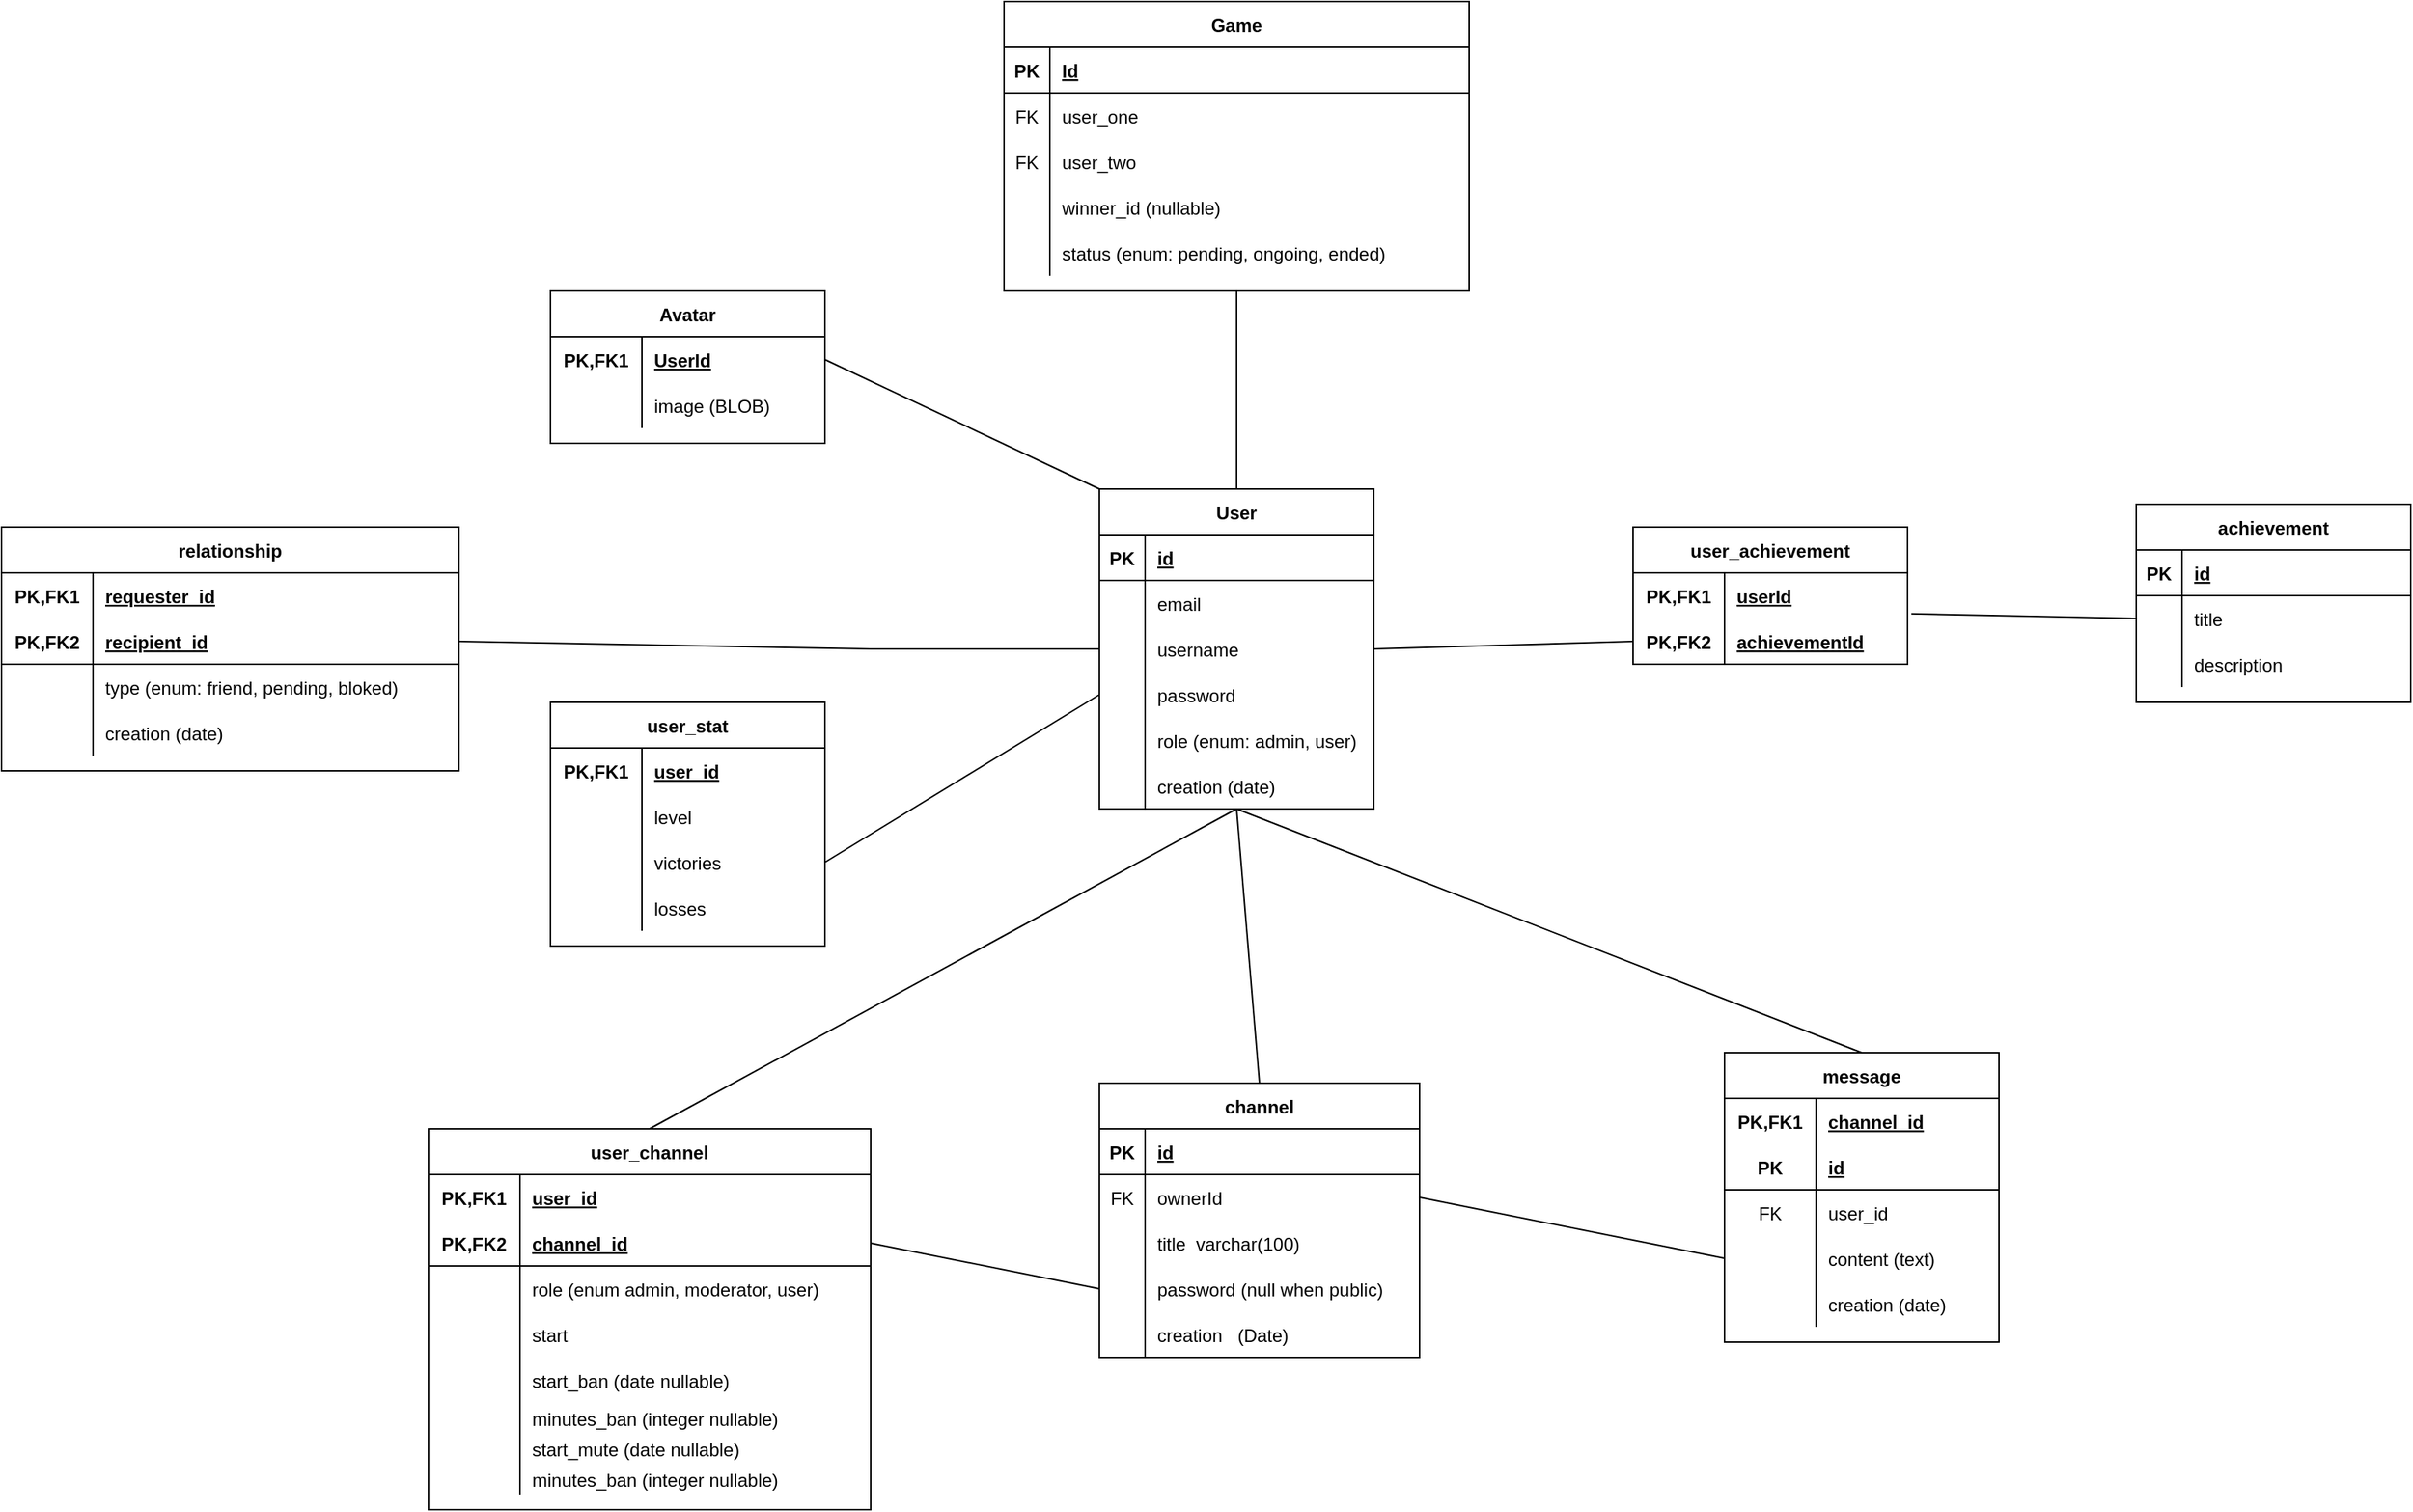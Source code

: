 <mxfile>
    <diagram id="RysTDXG4jlE5iRAqchQg" name="Schema Tables">
        <mxGraphModel dx="1294" dy="579" grid="1" gridSize="10" guides="0" tooltips="1" connect="1" arrows="1" fold="1" page="1" pageScale="1" pageWidth="850" pageHeight="1100" math="0" shadow="0">
            <root>
                <mxCell id="0"/>
                <mxCell id="1" parent="0"/>
                <mxCell id="2" value="User" style="shape=table;startSize=30;container=1;collapsible=1;childLayout=tableLayout;fixedRows=1;rowLines=0;fontStyle=1;align=center;resizeLast=1;" parent="1" vertex="1">
                    <mxGeometry x="-60" y="480" width="180" height="210" as="geometry">
                        <mxRectangle x="-60" y="480" width="60" height="30" as="alternateBounds"/>
                    </mxGeometry>
                </mxCell>
                <mxCell id="3" value="" style="shape=partialRectangle;collapsible=0;dropTarget=0;pointerEvents=0;fillColor=none;top=0;left=0;bottom=1;right=0;points=[[0,0.5],[1,0.5]];portConstraint=eastwest;" parent="2" vertex="1">
                    <mxGeometry y="30" width="180" height="30" as="geometry"/>
                </mxCell>
                <mxCell id="4" value="PK" style="shape=partialRectangle;connectable=0;fillColor=none;top=0;left=0;bottom=0;right=0;fontStyle=1;overflow=hidden;" parent="3" vertex="1">
                    <mxGeometry width="30" height="30" as="geometry"/>
                </mxCell>
                <mxCell id="5" value="id" style="shape=partialRectangle;connectable=0;fillColor=none;top=0;left=0;bottom=0;right=0;align=left;spacingLeft=6;fontStyle=5;overflow=hidden;" parent="3" vertex="1">
                    <mxGeometry x="30" width="150" height="30" as="geometry"/>
                </mxCell>
                <mxCell id="6" value="" style="shape=partialRectangle;collapsible=0;dropTarget=0;pointerEvents=0;fillColor=none;top=0;left=0;bottom=0;right=0;points=[[0,0.5],[1,0.5]];portConstraint=eastwest;" parent="2" vertex="1">
                    <mxGeometry y="60" width="180" height="30" as="geometry"/>
                </mxCell>
                <mxCell id="7" value="" style="shape=partialRectangle;connectable=0;fillColor=none;top=0;left=0;bottom=0;right=0;editable=1;overflow=hidden;" parent="6" vertex="1">
                    <mxGeometry width="30" height="30" as="geometry"/>
                </mxCell>
                <mxCell id="8" value="email" style="shape=partialRectangle;connectable=0;fillColor=none;top=0;left=0;bottom=0;right=0;align=left;spacingLeft=6;overflow=hidden;" parent="6" vertex="1">
                    <mxGeometry x="30" width="150" height="30" as="geometry"/>
                </mxCell>
                <mxCell id="9" value="" style="shape=partialRectangle;collapsible=0;dropTarget=0;pointerEvents=0;fillColor=none;top=0;left=0;bottom=0;right=0;points=[[0,0.5],[1,0.5]];portConstraint=eastwest;" parent="2" vertex="1">
                    <mxGeometry y="90" width="180" height="30" as="geometry"/>
                </mxCell>
                <mxCell id="10" value="" style="shape=partialRectangle;connectable=0;fillColor=none;top=0;left=0;bottom=0;right=0;editable=1;overflow=hidden;" parent="9" vertex="1">
                    <mxGeometry width="30" height="30" as="geometry"/>
                </mxCell>
                <mxCell id="11" value="username" style="shape=partialRectangle;connectable=0;fillColor=none;top=0;left=0;bottom=0;right=0;align=left;spacingLeft=6;overflow=hidden;" parent="9" vertex="1">
                    <mxGeometry x="30" width="150" height="30" as="geometry"/>
                </mxCell>
                <mxCell id="12" value="" style="shape=partialRectangle;collapsible=0;dropTarget=0;pointerEvents=0;fillColor=none;top=0;left=0;bottom=0;right=0;points=[[0,0.5],[1,0.5]];portConstraint=eastwest;" parent="2" vertex="1">
                    <mxGeometry y="120" width="180" height="30" as="geometry"/>
                </mxCell>
                <mxCell id="13" value="" style="shape=partialRectangle;connectable=0;fillColor=none;top=0;left=0;bottom=0;right=0;editable=1;overflow=hidden;" parent="12" vertex="1">
                    <mxGeometry width="30" height="30" as="geometry"/>
                </mxCell>
                <mxCell id="14" value="password" style="shape=partialRectangle;connectable=0;fillColor=none;top=0;left=0;bottom=0;right=0;align=left;spacingLeft=6;overflow=hidden;" parent="12" vertex="1">
                    <mxGeometry x="30" width="150" height="30" as="geometry"/>
                </mxCell>
                <mxCell id="269" style="shape=partialRectangle;collapsible=0;dropTarget=0;pointerEvents=0;fillColor=none;top=0;left=0;bottom=0;right=0;points=[[0,0.5],[1,0.5]];portConstraint=eastwest;" parent="2" vertex="1">
                    <mxGeometry y="150" width="180" height="30" as="geometry"/>
                </mxCell>
                <mxCell id="270" style="shape=partialRectangle;connectable=0;fillColor=none;top=0;left=0;bottom=0;right=0;editable=1;overflow=hidden;" parent="269" vertex="1">
                    <mxGeometry width="30" height="30" as="geometry"/>
                </mxCell>
                <mxCell id="271" value="role (enum: admin, user)" style="shape=partialRectangle;connectable=0;fillColor=none;top=0;left=0;bottom=0;right=0;align=left;spacingLeft=6;overflow=hidden;" parent="269" vertex="1">
                    <mxGeometry x="30" width="150" height="30" as="geometry"/>
                </mxCell>
                <mxCell id="335" style="shape=partialRectangle;collapsible=0;dropTarget=0;pointerEvents=0;fillColor=none;top=0;left=0;bottom=0;right=0;points=[[0,0.5],[1,0.5]];portConstraint=eastwest;" parent="2" vertex="1">
                    <mxGeometry y="180" width="180" height="30" as="geometry"/>
                </mxCell>
                <mxCell id="336" style="shape=partialRectangle;connectable=0;fillColor=none;top=0;left=0;bottom=0;right=0;editable=1;overflow=hidden;" parent="335" vertex="1">
                    <mxGeometry width="30" height="30" as="geometry"/>
                </mxCell>
                <mxCell id="337" value="creation (date)" style="shape=partialRectangle;connectable=0;fillColor=none;top=0;left=0;bottom=0;right=0;align=left;spacingLeft=6;overflow=hidden;" parent="335" vertex="1">
                    <mxGeometry x="30" width="150" height="30" as="geometry"/>
                </mxCell>
                <mxCell id="41" value="user_achievement" style="shape=table;startSize=30;container=1;collapsible=1;childLayout=tableLayout;fixedRows=1;rowLines=0;fontStyle=1;align=center;resizeLast=1;" parent="1" vertex="1">
                    <mxGeometry x="290" y="505" width="180" height="90" as="geometry"/>
                </mxCell>
                <mxCell id="42" value="" style="shape=partialRectangle;collapsible=0;dropTarget=0;pointerEvents=0;fillColor=none;top=0;left=0;bottom=0;right=0;points=[[0,0.5],[1,0.5]];portConstraint=eastwest;" parent="41" vertex="1">
                    <mxGeometry y="30" width="180" height="30" as="geometry"/>
                </mxCell>
                <mxCell id="43" value="PK,FK1" style="shape=partialRectangle;connectable=0;fillColor=none;top=0;left=0;bottom=0;right=0;fontStyle=1;overflow=hidden;" parent="42" vertex="1">
                    <mxGeometry width="60" height="30" as="geometry"/>
                </mxCell>
                <mxCell id="44" value="userId" style="shape=partialRectangle;connectable=0;fillColor=none;top=0;left=0;bottom=0;right=0;align=left;spacingLeft=6;fontStyle=5;overflow=hidden;" parent="42" vertex="1">
                    <mxGeometry x="60" width="120" height="30" as="geometry"/>
                </mxCell>
                <mxCell id="45" value="" style="shape=partialRectangle;collapsible=0;dropTarget=0;pointerEvents=0;fillColor=none;top=0;left=0;bottom=1;right=0;points=[[0,0.5],[1,0.5]];portConstraint=eastwest;" parent="41" vertex="1">
                    <mxGeometry y="60" width="180" height="30" as="geometry"/>
                </mxCell>
                <mxCell id="46" value="PK,FK2" style="shape=partialRectangle;connectable=0;fillColor=none;top=0;left=0;bottom=0;right=0;fontStyle=1;overflow=hidden;" parent="45" vertex="1">
                    <mxGeometry width="60" height="30" as="geometry"/>
                </mxCell>
                <mxCell id="47" value="achievementId" style="shape=partialRectangle;connectable=0;fillColor=none;top=0;left=0;bottom=0;right=0;align=left;spacingLeft=6;fontStyle=5;overflow=hidden;" parent="45" vertex="1">
                    <mxGeometry x="60" width="120" height="30" as="geometry"/>
                </mxCell>
                <mxCell id="54" value="achievement" style="shape=table;startSize=30;container=1;collapsible=1;childLayout=tableLayout;fixedRows=1;rowLines=0;fontStyle=1;align=center;resizeLast=1;" parent="1" vertex="1">
                    <mxGeometry x="620" y="490" width="180" height="130" as="geometry"/>
                </mxCell>
                <mxCell id="55" value="" style="shape=partialRectangle;collapsible=0;dropTarget=0;pointerEvents=0;fillColor=none;top=0;left=0;bottom=1;right=0;points=[[0,0.5],[1,0.5]];portConstraint=eastwest;" parent="54" vertex="1">
                    <mxGeometry y="30" width="180" height="30" as="geometry"/>
                </mxCell>
                <mxCell id="56" value="PK" style="shape=partialRectangle;connectable=0;fillColor=none;top=0;left=0;bottom=0;right=0;fontStyle=1;overflow=hidden;" parent="55" vertex="1">
                    <mxGeometry width="30" height="30" as="geometry"/>
                </mxCell>
                <mxCell id="57" value="id" style="shape=partialRectangle;connectable=0;fillColor=none;top=0;left=0;bottom=0;right=0;align=left;spacingLeft=6;fontStyle=5;overflow=hidden;" parent="55" vertex="1">
                    <mxGeometry x="30" width="150" height="30" as="geometry"/>
                </mxCell>
                <mxCell id="58" value="" style="shape=partialRectangle;collapsible=0;dropTarget=0;pointerEvents=0;fillColor=none;top=0;left=0;bottom=0;right=0;points=[[0,0.5],[1,0.5]];portConstraint=eastwest;" parent="54" vertex="1">
                    <mxGeometry y="60" width="180" height="30" as="geometry"/>
                </mxCell>
                <mxCell id="59" value="" style="shape=partialRectangle;connectable=0;fillColor=none;top=0;left=0;bottom=0;right=0;editable=1;overflow=hidden;" parent="58" vertex="1">
                    <mxGeometry width="30" height="30" as="geometry"/>
                </mxCell>
                <mxCell id="60" value="title" style="shape=partialRectangle;connectable=0;fillColor=none;top=0;left=0;bottom=0;right=0;align=left;spacingLeft=6;overflow=hidden;" parent="58" vertex="1">
                    <mxGeometry x="30" width="150" height="30" as="geometry"/>
                </mxCell>
                <mxCell id="61" value="" style="shape=partialRectangle;collapsible=0;dropTarget=0;pointerEvents=0;fillColor=none;top=0;left=0;bottom=0;right=0;points=[[0,0.5],[1,0.5]];portConstraint=eastwest;" parent="54" vertex="1">
                    <mxGeometry y="90" width="180" height="30" as="geometry"/>
                </mxCell>
                <mxCell id="62" value="" style="shape=partialRectangle;connectable=0;fillColor=none;top=0;left=0;bottom=0;right=0;editable=1;overflow=hidden;" parent="61" vertex="1">
                    <mxGeometry width="30" height="30" as="geometry"/>
                </mxCell>
                <mxCell id="63" value="description" style="shape=partialRectangle;connectable=0;fillColor=none;top=0;left=0;bottom=0;right=0;align=left;spacingLeft=6;overflow=hidden;" parent="61" vertex="1">
                    <mxGeometry x="30" width="150" height="30" as="geometry"/>
                </mxCell>
                <mxCell id="67" value="" style="endArrow=none;html=1;rounded=0;exitX=1;exitY=0.5;exitDx=0;exitDy=0;entryX=0;entryY=0.5;entryDx=0;entryDy=0;" parent="1" source="9" target="45" edge="1">
                    <mxGeometry relative="1" as="geometry">
                        <mxPoint x="310" y="400" as="sourcePoint"/>
                        <mxPoint x="470" y="400" as="targetPoint"/>
                    </mxGeometry>
                </mxCell>
                <mxCell id="69" value="" style="endArrow=none;html=1;rounded=0;exitX=0;exitY=0.5;exitDx=0;exitDy=0;entryX=1.014;entryY=-0.105;entryDx=0;entryDy=0;entryPerimeter=0;" parent="1" source="58" target="45" edge="1">
                    <mxGeometry relative="1" as="geometry">
                        <mxPoint x="310" y="400" as="sourcePoint"/>
                        <mxPoint x="470" y="400" as="targetPoint"/>
                    </mxGeometry>
                </mxCell>
                <mxCell id="70" value="relationship" style="shape=table;startSize=30;container=1;collapsible=1;childLayout=tableLayout;fixedRows=1;rowLines=0;fontStyle=1;align=center;resizeLast=1;" parent="1" vertex="1">
                    <mxGeometry x="-780" y="505" width="300" height="160" as="geometry"/>
                </mxCell>
                <mxCell id="71" value="" style="shape=partialRectangle;collapsible=0;dropTarget=0;pointerEvents=0;fillColor=none;top=0;left=0;bottom=0;right=0;points=[[0,0.5],[1,0.5]];portConstraint=eastwest;" parent="70" vertex="1">
                    <mxGeometry y="30" width="300" height="30" as="geometry"/>
                </mxCell>
                <mxCell id="72" value="PK,FK1" style="shape=partialRectangle;connectable=0;fillColor=none;top=0;left=0;bottom=0;right=0;fontStyle=1;overflow=hidden;" parent="71" vertex="1">
                    <mxGeometry width="60" height="30" as="geometry"/>
                </mxCell>
                <mxCell id="73" value="requester_id" style="shape=partialRectangle;connectable=0;fillColor=none;top=0;left=0;bottom=0;right=0;align=left;spacingLeft=6;fontStyle=5;overflow=hidden;" parent="71" vertex="1">
                    <mxGeometry x="60" width="240" height="30" as="geometry"/>
                </mxCell>
                <mxCell id="74" value="" style="shape=partialRectangle;collapsible=0;dropTarget=0;pointerEvents=0;fillColor=none;top=0;left=0;bottom=1;right=0;points=[[0,0.5],[1,0.5]];portConstraint=eastwest;" parent="70" vertex="1">
                    <mxGeometry y="60" width="300" height="30" as="geometry"/>
                </mxCell>
                <mxCell id="75" value="PK,FK2" style="shape=partialRectangle;connectable=0;fillColor=none;top=0;left=0;bottom=0;right=0;fontStyle=1;overflow=hidden;" parent="74" vertex="1">
                    <mxGeometry width="60" height="30" as="geometry"/>
                </mxCell>
                <mxCell id="76" value="recipient_id" style="shape=partialRectangle;connectable=0;fillColor=none;top=0;left=0;bottom=0;right=0;align=left;spacingLeft=6;fontStyle=5;overflow=hidden;" parent="74" vertex="1">
                    <mxGeometry x="60" width="240" height="30" as="geometry"/>
                </mxCell>
                <mxCell id="80" value="" style="shape=partialRectangle;collapsible=0;dropTarget=0;pointerEvents=0;fillColor=none;top=0;left=0;bottom=0;right=0;points=[[0,0.5],[1,0.5]];portConstraint=eastwest;" parent="70" vertex="1">
                    <mxGeometry y="90" width="300" height="30" as="geometry"/>
                </mxCell>
                <mxCell id="81" value="" style="shape=partialRectangle;connectable=0;fillColor=none;top=0;left=0;bottom=0;right=0;editable=1;overflow=hidden;" parent="80" vertex="1">
                    <mxGeometry width="60" height="30" as="geometry"/>
                </mxCell>
                <mxCell id="82" value="type (enum: friend, pending, bloked)" style="shape=partialRectangle;connectable=0;fillColor=none;top=0;left=0;bottom=0;right=0;align=left;spacingLeft=6;overflow=hidden;" parent="80" vertex="1">
                    <mxGeometry x="60" width="240" height="30" as="geometry"/>
                </mxCell>
                <mxCell id="338" style="shape=partialRectangle;collapsible=0;dropTarget=0;pointerEvents=0;fillColor=none;top=0;left=0;bottom=0;right=0;points=[[0,0.5],[1,0.5]];portConstraint=eastwest;" parent="70" vertex="1">
                    <mxGeometry y="120" width="300" height="30" as="geometry"/>
                </mxCell>
                <mxCell id="339" style="shape=partialRectangle;connectable=0;fillColor=none;top=0;left=0;bottom=0;right=0;editable=1;overflow=hidden;" parent="338" vertex="1">
                    <mxGeometry width="60" height="30" as="geometry"/>
                </mxCell>
                <mxCell id="340" value="creation (date)" style="shape=partialRectangle;connectable=0;fillColor=none;top=0;left=0;bottom=0;right=0;align=left;spacingLeft=6;overflow=hidden;" parent="338" vertex="1">
                    <mxGeometry x="60" width="240" height="30" as="geometry"/>
                </mxCell>
                <mxCell id="103" value="" style="endArrow=none;html=1;rounded=0;exitX=0;exitY=0.5;exitDx=0;exitDy=0;entryX=1;entryY=0.5;entryDx=0;entryDy=0;" parent="1" source="9" target="74" edge="1">
                    <mxGeometry relative="1" as="geometry">
                        <mxPoint x="310" y="260" as="sourcePoint"/>
                        <mxPoint x="470" y="260" as="targetPoint"/>
                        <Array as="points">
                            <mxPoint x="-210" y="585"/>
                        </Array>
                    </mxGeometry>
                </mxCell>
                <mxCell id="104" value="channel" style="shape=table;startSize=30;container=1;collapsible=1;childLayout=tableLayout;fixedRows=1;rowLines=0;fontStyle=1;align=center;resizeLast=1;" parent="1" vertex="1">
                    <mxGeometry x="-60" y="870" width="210" height="180" as="geometry"/>
                </mxCell>
                <mxCell id="105" value="" style="shape=partialRectangle;collapsible=0;dropTarget=0;pointerEvents=0;fillColor=none;top=0;left=0;bottom=1;right=0;points=[[0,0.5],[1,0.5]];portConstraint=eastwest;" parent="104" vertex="1">
                    <mxGeometry y="30" width="210" height="30" as="geometry"/>
                </mxCell>
                <mxCell id="106" value="PK" style="shape=partialRectangle;connectable=0;fillColor=none;top=0;left=0;bottom=0;right=0;fontStyle=1;overflow=hidden;" parent="105" vertex="1">
                    <mxGeometry width="30" height="30" as="geometry"/>
                </mxCell>
                <mxCell id="107" value="id" style="shape=partialRectangle;connectable=0;fillColor=none;top=0;left=0;bottom=0;right=0;align=left;spacingLeft=6;fontStyle=5;overflow=hidden;" parent="105" vertex="1">
                    <mxGeometry x="30" width="180" height="30" as="geometry"/>
                </mxCell>
                <mxCell id="108" value="" style="shape=partialRectangle;collapsible=0;dropTarget=0;pointerEvents=0;fillColor=none;top=0;left=0;bottom=0;right=0;points=[[0,0.5],[1,0.5]];portConstraint=eastwest;" parent="104" vertex="1">
                    <mxGeometry y="60" width="210" height="30" as="geometry"/>
                </mxCell>
                <mxCell id="109" value="FK" style="shape=partialRectangle;connectable=0;fillColor=none;top=0;left=0;bottom=0;right=0;editable=1;overflow=hidden;" parent="108" vertex="1">
                    <mxGeometry width="30" height="30" as="geometry"/>
                </mxCell>
                <mxCell id="110" value="ownerId" style="shape=partialRectangle;connectable=0;fillColor=none;top=0;left=0;bottom=0;right=0;align=left;spacingLeft=6;overflow=hidden;" parent="108" vertex="1">
                    <mxGeometry x="30" width="180" height="30" as="geometry"/>
                </mxCell>
                <mxCell id="368" style="shape=partialRectangle;collapsible=0;dropTarget=0;pointerEvents=0;fillColor=none;top=0;left=0;bottom=0;right=0;points=[[0,0.5],[1,0.5]];portConstraint=eastwest;" parent="104" vertex="1">
                    <mxGeometry y="90" width="210" height="30" as="geometry"/>
                </mxCell>
                <mxCell id="369" style="shape=partialRectangle;connectable=0;fillColor=none;top=0;left=0;bottom=0;right=0;editable=1;overflow=hidden;" parent="368" vertex="1">
                    <mxGeometry width="30" height="30" as="geometry"/>
                </mxCell>
                <mxCell id="370" value="title  varchar(100)" style="shape=partialRectangle;connectable=0;fillColor=none;top=0;left=0;bottom=0;right=0;align=left;spacingLeft=6;overflow=hidden;" parent="368" vertex="1">
                    <mxGeometry x="30" width="180" height="30" as="geometry"/>
                </mxCell>
                <mxCell id="114" value="" style="shape=partialRectangle;collapsible=0;dropTarget=0;pointerEvents=0;fillColor=none;top=0;left=0;bottom=0;right=0;points=[[0,0.5],[1,0.5]];portConstraint=eastwest;" parent="104" vertex="1">
                    <mxGeometry y="120" width="210" height="30" as="geometry"/>
                </mxCell>
                <mxCell id="115" value="" style="shape=partialRectangle;connectable=0;fillColor=none;top=0;left=0;bottom=0;right=0;editable=1;overflow=hidden;" parent="114" vertex="1">
                    <mxGeometry width="30" height="30" as="geometry"/>
                </mxCell>
                <mxCell id="116" value="password (null when public)" style="shape=partialRectangle;connectable=0;fillColor=none;top=0;left=0;bottom=0;right=0;align=left;spacingLeft=6;overflow=hidden;" parent="114" vertex="1">
                    <mxGeometry x="30" width="180" height="30" as="geometry"/>
                </mxCell>
                <mxCell id="117" style="shape=partialRectangle;collapsible=0;dropTarget=0;pointerEvents=0;fillColor=none;top=0;left=0;bottom=0;right=0;points=[[0,0.5],[1,0.5]];portConstraint=eastwest;" parent="104" vertex="1">
                    <mxGeometry y="150" width="210" height="30" as="geometry"/>
                </mxCell>
                <mxCell id="118" style="shape=partialRectangle;connectable=0;fillColor=none;top=0;left=0;bottom=0;right=0;editable=1;overflow=hidden;" parent="117" vertex="1">
                    <mxGeometry width="30" height="30" as="geometry"/>
                </mxCell>
                <mxCell id="119" value="creation   (Date)" style="shape=partialRectangle;connectable=0;fillColor=none;top=0;left=0;bottom=0;right=0;align=left;spacingLeft=6;overflow=hidden;" parent="117" vertex="1">
                    <mxGeometry x="30" width="180" height="30" as="geometry"/>
                </mxCell>
                <mxCell id="120" value="" style="endArrow=none;html=1;rounded=0;exitX=0.5;exitY=1;exitDx=0;exitDy=0;entryX=0.5;entryY=0;entryDx=0;entryDy=0;" parent="1" source="2" target="104" edge="1">
                    <mxGeometry relative="1" as="geometry">
                        <mxPoint x="120" y="300" as="sourcePoint"/>
                        <mxPoint x="260" y="380" as="targetPoint"/>
                    </mxGeometry>
                </mxCell>
                <mxCell id="135" value="Game" style="shape=table;startSize=30;container=1;collapsible=1;childLayout=tableLayout;fixedRows=1;rowLines=0;fontStyle=1;align=center;resizeLast=1;" parent="1" vertex="1">
                    <mxGeometry x="-122.5" y="160" width="305" height="190" as="geometry"/>
                </mxCell>
                <mxCell id="136" value="" style="shape=partialRectangle;collapsible=0;dropTarget=0;pointerEvents=0;fillColor=none;top=0;left=0;bottom=1;right=0;points=[[0,0.5],[1,0.5]];portConstraint=eastwest;" parent="135" vertex="1">
                    <mxGeometry y="30" width="305" height="30" as="geometry"/>
                </mxCell>
                <mxCell id="137" value="PK" style="shape=partialRectangle;connectable=0;fillColor=none;top=0;left=0;bottom=0;right=0;fontStyle=1;overflow=hidden;" parent="136" vertex="1">
                    <mxGeometry width="30" height="30" as="geometry"/>
                </mxCell>
                <mxCell id="138" value="Id" style="shape=partialRectangle;connectable=0;fillColor=none;top=0;left=0;bottom=0;right=0;align=left;spacingLeft=6;fontStyle=5;overflow=hidden;" parent="136" vertex="1">
                    <mxGeometry x="30" width="275" height="30" as="geometry"/>
                </mxCell>
                <mxCell id="139" value="" style="shape=partialRectangle;collapsible=0;dropTarget=0;pointerEvents=0;fillColor=none;top=0;left=0;bottom=0;right=0;points=[[0,0.5],[1,0.5]];portConstraint=eastwest;" parent="135" vertex="1">
                    <mxGeometry y="60" width="305" height="30" as="geometry"/>
                </mxCell>
                <mxCell id="140" value="FK" style="shape=partialRectangle;connectable=0;fillColor=none;top=0;left=0;bottom=0;right=0;editable=1;overflow=hidden;" parent="139" vertex="1">
                    <mxGeometry width="30" height="30" as="geometry"/>
                </mxCell>
                <mxCell id="141" value="user_one" style="shape=partialRectangle;connectable=0;fillColor=none;top=0;left=0;bottom=0;right=0;align=left;spacingLeft=6;overflow=hidden;" parent="139" vertex="1">
                    <mxGeometry x="30" width="275" height="30" as="geometry"/>
                </mxCell>
                <mxCell id="142" value="" style="shape=partialRectangle;collapsible=0;dropTarget=0;pointerEvents=0;fillColor=none;top=0;left=0;bottom=0;right=0;points=[[0,0.5],[1,0.5]];portConstraint=eastwest;" parent="135" vertex="1">
                    <mxGeometry y="90" width="305" height="30" as="geometry"/>
                </mxCell>
                <mxCell id="143" value="FK" style="shape=partialRectangle;connectable=0;fillColor=none;top=0;left=0;bottom=0;right=0;editable=1;overflow=hidden;" parent="142" vertex="1">
                    <mxGeometry width="30" height="30" as="geometry"/>
                </mxCell>
                <mxCell id="144" value="user_two" style="shape=partialRectangle;connectable=0;fillColor=none;top=0;left=0;bottom=0;right=0;align=left;spacingLeft=6;overflow=hidden;" parent="142" vertex="1">
                    <mxGeometry x="30" width="275" height="30" as="geometry"/>
                </mxCell>
                <mxCell id="145" value="" style="shape=partialRectangle;collapsible=0;dropTarget=0;pointerEvents=0;fillColor=none;top=0;left=0;bottom=0;right=0;points=[[0,0.5],[1,0.5]];portConstraint=eastwest;" parent="135" vertex="1">
                    <mxGeometry y="120" width="305" height="30" as="geometry"/>
                </mxCell>
                <mxCell id="146" value="" style="shape=partialRectangle;connectable=0;fillColor=none;top=0;left=0;bottom=0;right=0;editable=1;overflow=hidden;" parent="145" vertex="1">
                    <mxGeometry width="30" height="30" as="geometry"/>
                </mxCell>
                <mxCell id="147" value="winner_id (nullable)" style="shape=partialRectangle;connectable=0;fillColor=none;top=0;left=0;bottom=0;right=0;align=left;spacingLeft=6;overflow=hidden;" parent="145" vertex="1">
                    <mxGeometry x="30" width="275" height="30" as="geometry"/>
                </mxCell>
                <mxCell id="315" style="shape=partialRectangle;collapsible=0;dropTarget=0;pointerEvents=0;fillColor=none;top=0;left=0;bottom=0;right=0;points=[[0,0.5],[1,0.5]];portConstraint=eastwest;" parent="135" vertex="1">
                    <mxGeometry y="150" width="305" height="30" as="geometry"/>
                </mxCell>
                <mxCell id="316" style="shape=partialRectangle;connectable=0;fillColor=none;top=0;left=0;bottom=0;right=0;editable=1;overflow=hidden;" parent="315" vertex="1">
                    <mxGeometry width="30" height="30" as="geometry"/>
                </mxCell>
                <mxCell id="317" value="status (enum: pending, ongoing, ended)" style="shape=partialRectangle;connectable=0;fillColor=none;top=0;left=0;bottom=0;right=0;align=left;spacingLeft=6;overflow=hidden;" parent="315" vertex="1">
                    <mxGeometry x="30" width="275" height="30" as="geometry"/>
                </mxCell>
                <mxCell id="149" value="" style="endArrow=none;html=1;rounded=0;entryX=0.5;entryY=1;entryDx=0;entryDy=0;exitX=0.5;exitY=0;exitDx=0;exitDy=0;" parent="1" source="2" target="135" edge="1">
                    <mxGeometry relative="1" as="geometry">
                        <mxPoint x="-80" y="-50" as="sourcePoint"/>
                        <mxPoint x="80" y="-50" as="targetPoint"/>
                    </mxGeometry>
                </mxCell>
                <mxCell id="183" value="user_channel" style="shape=table;startSize=30;container=1;collapsible=1;childLayout=tableLayout;fixedRows=1;rowLines=0;fontStyle=1;align=center;resizeLast=1;" parent="1" vertex="1">
                    <mxGeometry x="-500" y="900" width="290" height="250" as="geometry"/>
                </mxCell>
                <mxCell id="184" value="" style="shape=partialRectangle;collapsible=0;dropTarget=0;pointerEvents=0;fillColor=none;top=0;left=0;bottom=0;right=0;points=[[0,0.5],[1,0.5]];portConstraint=eastwest;" parent="183" vertex="1">
                    <mxGeometry y="30" width="290" height="30" as="geometry"/>
                </mxCell>
                <mxCell id="185" value="PK,FK1" style="shape=partialRectangle;connectable=0;fillColor=none;top=0;left=0;bottom=0;right=0;fontStyle=1;overflow=hidden;" parent="184" vertex="1">
                    <mxGeometry width="60" height="30" as="geometry"/>
                </mxCell>
                <mxCell id="186" value="user_id" style="shape=partialRectangle;connectable=0;fillColor=none;top=0;left=0;bottom=0;right=0;align=left;spacingLeft=6;fontStyle=5;overflow=hidden;" parent="184" vertex="1">
                    <mxGeometry x="60" width="230" height="30" as="geometry"/>
                </mxCell>
                <mxCell id="187" value="" style="shape=partialRectangle;collapsible=0;dropTarget=0;pointerEvents=0;fillColor=none;top=0;left=0;bottom=1;right=0;points=[[0,0.5],[1,0.5]];portConstraint=eastwest;" parent="183" vertex="1">
                    <mxGeometry y="60" width="290" height="30" as="geometry"/>
                </mxCell>
                <mxCell id="188" value="PK,FK2" style="shape=partialRectangle;connectable=0;fillColor=none;top=0;left=0;bottom=0;right=0;fontStyle=1;overflow=hidden;" parent="187" vertex="1">
                    <mxGeometry width="60" height="30" as="geometry"/>
                </mxCell>
                <mxCell id="189" value="channel_id" style="shape=partialRectangle;connectable=0;fillColor=none;top=0;left=0;bottom=0;right=0;align=left;spacingLeft=6;fontStyle=5;overflow=hidden;" parent="187" vertex="1">
                    <mxGeometry x="60" width="230" height="30" as="geometry"/>
                </mxCell>
                <mxCell id="190" value="" style="shape=partialRectangle;collapsible=0;dropTarget=0;pointerEvents=0;fillColor=none;top=0;left=0;bottom=0;right=0;points=[[0,0.5],[1,0.5]];portConstraint=eastwest;" parent="183" vertex="1">
                    <mxGeometry y="90" width="290" height="30" as="geometry"/>
                </mxCell>
                <mxCell id="191" value="" style="shape=partialRectangle;connectable=0;fillColor=none;top=0;left=0;bottom=0;right=0;editable=1;overflow=hidden;" parent="190" vertex="1">
                    <mxGeometry width="60" height="30" as="geometry"/>
                </mxCell>
                <mxCell id="192" value="role (enum admin, moderator, user)" style="shape=partialRectangle;connectable=0;fillColor=none;top=0;left=0;bottom=0;right=0;align=left;spacingLeft=6;overflow=hidden;" parent="190" vertex="1">
                    <mxGeometry x="60" width="230" height="30" as="geometry"/>
                </mxCell>
                <mxCell id="193" value="" style="shape=partialRectangle;collapsible=0;dropTarget=0;pointerEvents=0;fillColor=none;top=0;left=0;bottom=0;right=0;points=[[0,0.5],[1,0.5]];portConstraint=eastwest;" parent="183" vertex="1">
                    <mxGeometry y="120" width="290" height="30" as="geometry"/>
                </mxCell>
                <mxCell id="194" value="" style="shape=partialRectangle;connectable=0;fillColor=none;top=0;left=0;bottom=0;right=0;editable=1;overflow=hidden;" parent="193" vertex="1">
                    <mxGeometry width="60" height="30" as="geometry"/>
                </mxCell>
                <mxCell id="195" value="start" style="shape=partialRectangle;connectable=0;fillColor=none;top=0;left=0;bottom=0;right=0;align=left;spacingLeft=6;overflow=hidden;" parent="193" vertex="1">
                    <mxGeometry x="60" width="230" height="30" as="geometry"/>
                </mxCell>
                <mxCell id="356" style="shape=partialRectangle;collapsible=0;dropTarget=0;pointerEvents=0;fillColor=none;top=0;left=0;bottom=0;right=0;points=[[0,0.5],[1,0.5]];portConstraint=eastwest;" parent="183" vertex="1">
                    <mxGeometry y="150" width="290" height="30" as="geometry"/>
                </mxCell>
                <mxCell id="357" style="shape=partialRectangle;connectable=0;fillColor=none;top=0;left=0;bottom=0;right=0;editable=1;overflow=hidden;" parent="356" vertex="1">
                    <mxGeometry width="60" height="30" as="geometry"/>
                </mxCell>
                <mxCell id="358" value="start_ban (date nullable)" style="shape=partialRectangle;connectable=0;fillColor=none;top=0;left=0;bottom=0;right=0;align=left;spacingLeft=6;overflow=hidden;" parent="356" vertex="1">
                    <mxGeometry x="60" width="230" height="30" as="geometry"/>
                </mxCell>
                <mxCell id="359" style="shape=partialRectangle;collapsible=0;dropTarget=0;pointerEvents=0;fillColor=none;top=0;left=0;bottom=0;right=0;points=[[0,0.5],[1,0.5]];portConstraint=eastwest;" parent="183" vertex="1">
                    <mxGeometry y="180" width="290" height="20" as="geometry"/>
                </mxCell>
                <mxCell id="360" style="shape=partialRectangle;connectable=0;fillColor=none;top=0;left=0;bottom=0;right=0;editable=1;overflow=hidden;" parent="359" vertex="1">
                    <mxGeometry width="60" height="20" as="geometry"/>
                </mxCell>
                <mxCell id="361" value="minutes_ban (integer nullable)" style="shape=partialRectangle;connectable=0;fillColor=none;top=0;left=0;bottom=0;right=0;align=left;spacingLeft=6;overflow=hidden;" parent="359" vertex="1">
                    <mxGeometry x="60" width="230" height="20" as="geometry"/>
                </mxCell>
                <mxCell id="362" style="shape=partialRectangle;collapsible=0;dropTarget=0;pointerEvents=0;fillColor=none;top=0;left=0;bottom=0;right=0;points=[[0,0.5],[1,0.5]];portConstraint=eastwest;" parent="183" vertex="1">
                    <mxGeometry y="200" width="290" height="20" as="geometry"/>
                </mxCell>
                <mxCell id="363" style="shape=partialRectangle;connectable=0;fillColor=none;top=0;left=0;bottom=0;right=0;editable=1;overflow=hidden;" parent="362" vertex="1">
                    <mxGeometry width="60" height="20" as="geometry"/>
                </mxCell>
                <mxCell id="364" value="start_mute (date nullable)" style="shape=partialRectangle;connectable=0;fillColor=none;top=0;left=0;bottom=0;right=0;align=left;spacingLeft=6;overflow=hidden;" parent="362" vertex="1">
                    <mxGeometry x="60" width="230" height="20" as="geometry"/>
                </mxCell>
                <mxCell id="365" style="shape=partialRectangle;collapsible=0;dropTarget=0;pointerEvents=0;fillColor=none;top=0;left=0;bottom=0;right=0;points=[[0,0.5],[1,0.5]];portConstraint=eastwest;" parent="183" vertex="1">
                    <mxGeometry y="220" width="290" height="20" as="geometry"/>
                </mxCell>
                <mxCell id="366" style="shape=partialRectangle;connectable=0;fillColor=none;top=0;left=0;bottom=0;right=0;editable=1;overflow=hidden;" parent="365" vertex="1">
                    <mxGeometry width="60" height="20" as="geometry"/>
                </mxCell>
                <mxCell id="367" value="minutes_ban (integer nullable)" style="shape=partialRectangle;connectable=0;fillColor=none;top=0;left=0;bottom=0;right=0;align=left;spacingLeft=6;overflow=hidden;" parent="365" vertex="1">
                    <mxGeometry x="60" width="230" height="20" as="geometry"/>
                </mxCell>
                <mxCell id="196" value="" style="endArrow=none;html=1;rounded=0;exitX=0.5;exitY=0;exitDx=0;exitDy=0;entryX=0.5;entryY=1;entryDx=0;entryDy=0;" parent="1" source="183" target="2" edge="1">
                    <mxGeometry relative="1" as="geometry">
                        <mxPoint x="-150" y="590" as="sourcePoint"/>
                        <mxPoint x="300" y="390" as="targetPoint"/>
                    </mxGeometry>
                </mxCell>
                <mxCell id="212" value="" style="endArrow=none;html=1;rounded=0;exitX=1;exitY=0.5;exitDx=0;exitDy=0;entryX=0;entryY=0.5;entryDx=0;entryDy=0;" parent="1" source="187" edge="1">
                    <mxGeometry relative="1" as="geometry">
                        <mxPoint x="-30" y="260" as="sourcePoint"/>
                        <mxPoint x="-60" y="1005" as="targetPoint"/>
                    </mxGeometry>
                </mxCell>
                <mxCell id="254" value="message" style="shape=table;startSize=30;container=1;collapsible=1;childLayout=tableLayout;fixedRows=1;rowLines=0;fontStyle=1;align=center;resizeLast=1;" parent="1" vertex="1">
                    <mxGeometry x="350" y="850" width="180" height="190" as="geometry"/>
                </mxCell>
                <mxCell id="255" value="" style="shape=partialRectangle;collapsible=0;dropTarget=0;pointerEvents=0;fillColor=none;top=0;left=0;bottom=0;right=0;points=[[0,0.5],[1,0.5]];portConstraint=eastwest;" parent="254" vertex="1">
                    <mxGeometry y="30" width="180" height="30" as="geometry"/>
                </mxCell>
                <mxCell id="256" value="PK,FK1" style="shape=partialRectangle;connectable=0;fillColor=none;top=0;left=0;bottom=0;right=0;fontStyle=1;overflow=hidden;" parent="255" vertex="1">
                    <mxGeometry width="60" height="30" as="geometry"/>
                </mxCell>
                <mxCell id="257" value="channel_id" style="shape=partialRectangle;connectable=0;fillColor=none;top=0;left=0;bottom=0;right=0;align=left;spacingLeft=6;fontStyle=5;overflow=hidden;" parent="255" vertex="1">
                    <mxGeometry x="60" width="120" height="30" as="geometry"/>
                </mxCell>
                <mxCell id="374" style="shape=partialRectangle;collapsible=0;dropTarget=0;pointerEvents=0;fillColor=none;top=0;left=0;bottom=1;right=0;points=[[0,0.5],[1,0.5]];portConstraint=eastwest;" parent="254" vertex="1">
                    <mxGeometry y="60" width="180" height="30" as="geometry"/>
                </mxCell>
                <mxCell id="375" value="PK" style="shape=partialRectangle;connectable=0;fillColor=none;top=0;left=0;bottom=0;right=0;fontStyle=1;overflow=hidden;" parent="374" vertex="1">
                    <mxGeometry width="60" height="30" as="geometry"/>
                </mxCell>
                <mxCell id="376" value="id" style="shape=partialRectangle;connectable=0;fillColor=none;top=0;left=0;bottom=0;right=0;align=left;spacingLeft=6;fontStyle=5;overflow=hidden;" parent="374" vertex="1">
                    <mxGeometry x="60" width="120" height="30" as="geometry"/>
                </mxCell>
                <mxCell id="377" style="shape=partialRectangle;collapsible=0;dropTarget=0;pointerEvents=0;fillColor=none;top=0;left=0;bottom=0;right=0;points=[[0,0.5],[1,0.5]];portConstraint=eastwest;" vertex="1" parent="254">
                    <mxGeometry y="90" width="180" height="30" as="geometry"/>
                </mxCell>
                <mxCell id="378" value="FK" style="shape=partialRectangle;connectable=0;fillColor=none;top=0;left=0;bottom=0;right=0;editable=1;overflow=hidden;" vertex="1" parent="377">
                    <mxGeometry width="60" height="30" as="geometry"/>
                </mxCell>
                <mxCell id="379" value="user_id" style="shape=partialRectangle;connectable=0;fillColor=none;top=0;left=0;bottom=0;right=0;align=left;spacingLeft=6;overflow=hidden;" vertex="1" parent="377">
                    <mxGeometry x="60" width="120" height="30" as="geometry"/>
                </mxCell>
                <mxCell id="264" value="" style="shape=partialRectangle;collapsible=0;dropTarget=0;pointerEvents=0;fillColor=none;top=0;left=0;bottom=0;right=0;points=[[0,0.5],[1,0.5]];portConstraint=eastwest;" parent="254" vertex="1">
                    <mxGeometry y="120" width="180" height="30" as="geometry"/>
                </mxCell>
                <mxCell id="265" value="" style="shape=partialRectangle;connectable=0;fillColor=none;top=0;left=0;bottom=0;right=0;editable=1;overflow=hidden;" parent="264" vertex="1">
                    <mxGeometry width="60" height="30" as="geometry"/>
                </mxCell>
                <mxCell id="266" value="content (text)" style="shape=partialRectangle;connectable=0;fillColor=none;top=0;left=0;bottom=0;right=0;align=left;spacingLeft=6;overflow=hidden;" parent="264" vertex="1">
                    <mxGeometry x="60" width="120" height="30" as="geometry"/>
                </mxCell>
                <mxCell id="380" style="shape=partialRectangle;collapsible=0;dropTarget=0;pointerEvents=0;fillColor=none;top=0;left=0;bottom=0;right=0;points=[[0,0.5],[1,0.5]];portConstraint=eastwest;" vertex="1" parent="254">
                    <mxGeometry y="150" width="180" height="30" as="geometry"/>
                </mxCell>
                <mxCell id="381" style="shape=partialRectangle;connectable=0;fillColor=none;top=0;left=0;bottom=0;right=0;editable=1;overflow=hidden;" vertex="1" parent="380">
                    <mxGeometry width="60" height="30" as="geometry"/>
                </mxCell>
                <mxCell id="382" value="creation (date)" style="shape=partialRectangle;connectable=0;fillColor=none;top=0;left=0;bottom=0;right=0;align=left;spacingLeft=6;overflow=hidden;" vertex="1" parent="380">
                    <mxGeometry x="60" width="120" height="30" as="geometry"/>
                </mxCell>
                <mxCell id="267" value="" style="endArrow=none;html=1;rounded=0;entryX=0.5;entryY=0;entryDx=0;entryDy=0;exitX=0.5;exitY=1;exitDx=0;exitDy=0;" parent="1" source="2" target="254" edge="1">
                    <mxGeometry relative="1" as="geometry">
                        <mxPoint x="30" y="690" as="sourcePoint"/>
                        <mxPoint x="250" y="850" as="targetPoint"/>
                    </mxGeometry>
                </mxCell>
                <mxCell id="268" value="" style="endArrow=none;html=1;rounded=0;exitX=1;exitY=0.5;exitDx=0;exitDy=0;entryX=0;entryY=0.5;entryDx=0;entryDy=0;" parent="1" source="108" edge="1">
                    <mxGeometry relative="1" as="geometry">
                        <mxPoint x="90" y="850" as="sourcePoint"/>
                        <mxPoint x="350" y="985" as="targetPoint"/>
                    </mxGeometry>
                </mxCell>
                <mxCell id="288" value="user_stat" style="shape=table;startSize=30;container=1;collapsible=1;childLayout=tableLayout;fixedRows=1;rowLines=0;fontStyle=1;align=center;resizeLast=1;" parent="1" vertex="1">
                    <mxGeometry x="-420" y="620" width="180" height="160" as="geometry"/>
                </mxCell>
                <mxCell id="289" value="" style="shape=partialRectangle;collapsible=0;dropTarget=0;pointerEvents=0;fillColor=none;top=0;left=0;bottom=0;right=0;points=[[0,0.5],[1,0.5]];portConstraint=eastwest;" parent="288" vertex="1">
                    <mxGeometry y="30" width="180" height="30" as="geometry"/>
                </mxCell>
                <mxCell id="290" value="PK,FK1" style="shape=partialRectangle;connectable=0;fillColor=none;top=0;left=0;bottom=0;right=0;fontStyle=1;overflow=hidden;" parent="289" vertex="1">
                    <mxGeometry width="60" height="30" as="geometry"/>
                </mxCell>
                <mxCell id="291" value="user_id" style="shape=partialRectangle;connectable=0;fillColor=none;top=0;left=0;bottom=0;right=0;align=left;spacingLeft=6;fontStyle=5;overflow=hidden;" parent="289" vertex="1">
                    <mxGeometry x="60" width="120" height="30" as="geometry"/>
                </mxCell>
                <mxCell id="295" value="" style="shape=partialRectangle;collapsible=0;dropTarget=0;pointerEvents=0;fillColor=none;top=0;left=0;bottom=0;right=0;points=[[0,0.5],[1,0.5]];portConstraint=eastwest;" parent="288" vertex="1">
                    <mxGeometry y="60" width="180" height="30" as="geometry"/>
                </mxCell>
                <mxCell id="296" value="" style="shape=partialRectangle;connectable=0;fillColor=none;top=0;left=0;bottom=0;right=0;editable=1;overflow=hidden;" parent="295" vertex="1">
                    <mxGeometry width="60" height="30" as="geometry"/>
                </mxCell>
                <mxCell id="297" value="level" style="shape=partialRectangle;connectable=0;fillColor=none;top=0;left=0;bottom=0;right=0;align=left;spacingLeft=6;overflow=hidden;" parent="295" vertex="1">
                    <mxGeometry x="60" width="120" height="30" as="geometry"/>
                </mxCell>
                <mxCell id="298" value="" style="shape=partialRectangle;collapsible=0;dropTarget=0;pointerEvents=0;fillColor=none;top=0;left=0;bottom=0;right=0;points=[[0,0.5],[1,0.5]];portConstraint=eastwest;" parent="288" vertex="1">
                    <mxGeometry y="90" width="180" height="30" as="geometry"/>
                </mxCell>
                <mxCell id="299" value="" style="shape=partialRectangle;connectable=0;fillColor=none;top=0;left=0;bottom=0;right=0;editable=1;overflow=hidden;" parent="298" vertex="1">
                    <mxGeometry width="60" height="30" as="geometry"/>
                </mxCell>
                <mxCell id="300" value="victories" style="shape=partialRectangle;connectable=0;fillColor=none;top=0;left=0;bottom=0;right=0;align=left;spacingLeft=6;overflow=hidden;" parent="298" vertex="1">
                    <mxGeometry x="60" width="120" height="30" as="geometry"/>
                </mxCell>
                <mxCell id="301" style="shape=partialRectangle;collapsible=0;dropTarget=0;pointerEvents=0;fillColor=none;top=0;left=0;bottom=0;right=0;points=[[0,0.5],[1,0.5]];portConstraint=eastwest;" parent="288" vertex="1">
                    <mxGeometry y="120" width="180" height="30" as="geometry"/>
                </mxCell>
                <mxCell id="302" style="shape=partialRectangle;connectable=0;fillColor=none;top=0;left=0;bottom=0;right=0;editable=1;overflow=hidden;" parent="301" vertex="1">
                    <mxGeometry width="60" height="30" as="geometry"/>
                </mxCell>
                <mxCell id="303" value="losses" style="shape=partialRectangle;connectable=0;fillColor=none;top=0;left=0;bottom=0;right=0;align=left;spacingLeft=6;overflow=hidden;" parent="301" vertex="1">
                    <mxGeometry x="60" width="120" height="30" as="geometry"/>
                </mxCell>
                <mxCell id="318" value="Avatar" style="shape=table;startSize=30;container=1;collapsible=1;childLayout=tableLayout;fixedRows=1;rowLines=0;fontStyle=1;align=center;resizeLast=1;" parent="1" vertex="1">
                    <mxGeometry x="-420" y="350" width="180" height="100" as="geometry"/>
                </mxCell>
                <mxCell id="319" value="" style="shape=partialRectangle;collapsible=0;dropTarget=0;pointerEvents=0;fillColor=none;top=0;left=0;bottom=0;right=0;points=[[0,0.5],[1,0.5]];portConstraint=eastwest;" parent="318" vertex="1">
                    <mxGeometry y="30" width="180" height="30" as="geometry"/>
                </mxCell>
                <mxCell id="320" value="PK,FK1" style="shape=partialRectangle;connectable=0;fillColor=none;top=0;left=0;bottom=0;right=0;fontStyle=1;overflow=hidden;" parent="319" vertex="1">
                    <mxGeometry width="60" height="30" as="geometry"/>
                </mxCell>
                <mxCell id="321" value="UserId" style="shape=partialRectangle;connectable=0;fillColor=none;top=0;left=0;bottom=0;right=0;align=left;spacingLeft=6;fontStyle=5;overflow=hidden;" parent="319" vertex="1">
                    <mxGeometry x="60" width="120" height="30" as="geometry"/>
                </mxCell>
                <mxCell id="325" value="" style="shape=partialRectangle;collapsible=0;dropTarget=0;pointerEvents=0;fillColor=none;top=0;left=0;bottom=0;right=0;points=[[0,0.5],[1,0.5]];portConstraint=eastwest;" parent="318" vertex="1">
                    <mxGeometry y="60" width="180" height="30" as="geometry"/>
                </mxCell>
                <mxCell id="326" value="" style="shape=partialRectangle;connectable=0;fillColor=none;top=0;left=0;bottom=0;right=0;editable=1;overflow=hidden;" parent="325" vertex="1">
                    <mxGeometry width="60" height="30" as="geometry"/>
                </mxCell>
                <mxCell id="327" value="image (BLOB)" style="shape=partialRectangle;connectable=0;fillColor=none;top=0;left=0;bottom=0;right=0;align=left;spacingLeft=6;overflow=hidden;" parent="325" vertex="1">
                    <mxGeometry x="60" width="120" height="30" as="geometry"/>
                </mxCell>
                <mxCell id="334" value="" style="endArrow=none;html=1;rounded=0;exitX=1;exitY=0.5;exitDx=0;exitDy=0;entryX=0;entryY=0;entryDx=0;entryDy=0;" parent="1" source="319" target="2" edge="1">
                    <mxGeometry relative="1" as="geometry">
                        <mxPoint x="-280" y="640" as="sourcePoint"/>
                        <mxPoint x="-120" y="640" as="targetPoint"/>
                    </mxGeometry>
                </mxCell>
                <mxCell id="348" value="" style="endArrow=none;html=1;rounded=0;exitX=1;exitY=0.5;exitDx=0;exitDy=0;entryX=0;entryY=0.5;entryDx=0;entryDy=0;" parent="1" source="298" target="12" edge="1">
                    <mxGeometry relative="1" as="geometry">
                        <mxPoint x="-240" y="690" as="sourcePoint"/>
                        <mxPoint x="-80" y="690" as="targetPoint"/>
                    </mxGeometry>
                </mxCell>
            </root>
        </mxGraphModel>
    </diagram>
</mxfile>